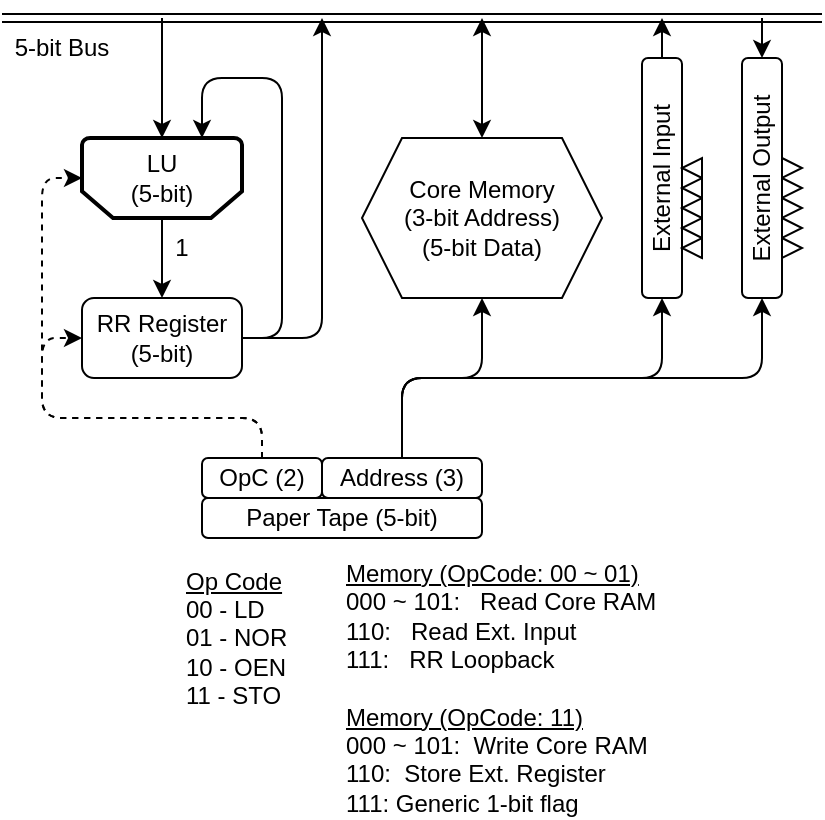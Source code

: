 <mxfile version="24.7.5">
  <diagram id="WnrMuEJYFn2A6ZmgykXn" name="Page-1">
    <mxGraphModel dx="819" dy="482" grid="1" gridSize="10" guides="1" tooltips="1" connect="1" arrows="1" fold="1" page="1" pageScale="1" pageWidth="1654" pageHeight="1169" math="0" shadow="0">
      <root>
        <mxCell id="0" />
        <mxCell id="1" parent="0" />
        <mxCell id="CtDm01CjGlFc-xp2yh45-36" value="Core Memory&lt;br&gt;(3-bit Address)&lt;br&gt;(5-bit Data)" style="shape=hexagon;perimeter=hexagonPerimeter2;whiteSpace=wrap;html=1;fixedSize=1;" parent="1" vertex="1">
          <mxGeometry x="940" y="480" width="120" height="80" as="geometry" />
        </mxCell>
        <mxCell id="CtDm01CjGlFc-xp2yh45-50" value="Paper Tape (5-bit)" style="rounded=1;whiteSpace=wrap;html=1;" parent="1" vertex="1">
          <mxGeometry x="860" y="660" width="140" height="20" as="geometry" />
        </mxCell>
        <mxCell id="CtDm01CjGlFc-xp2yh45-53" value="LU&lt;br&gt;(5-bit)" style="strokeWidth=2;html=1;shape=mxgraph.flowchart.loop_limit;whiteSpace=wrap;flipV=1;" parent="1" vertex="1">
          <mxGeometry x="800" y="480" width="80" height="40" as="geometry" />
        </mxCell>
        <mxCell id="f8ygEt5CiFw0iKFOxKiN-1" value="RR Register&lt;br&gt;(5-bit)" style="rounded=1;whiteSpace=wrap;html=1;" parent="1" vertex="1">
          <mxGeometry x="800" y="560" width="80" height="40" as="geometry" />
        </mxCell>
        <mxCell id="f8ygEt5CiFw0iKFOxKiN-2" value="" style="endArrow=classic;html=1;rounded=1;exitX=0.5;exitY=0;exitDx=0;exitDy=0;exitPerimeter=0;entryX=0.5;entryY=0;entryDx=0;entryDy=0;" parent="1" source="CtDm01CjGlFc-xp2yh45-53" target="f8ygEt5CiFw0iKFOxKiN-1" edge="1">
          <mxGeometry width="50" height="50" relative="1" as="geometry">
            <mxPoint x="865" y="450" as="sourcePoint" />
            <mxPoint x="915" y="400" as="targetPoint" />
          </mxGeometry>
        </mxCell>
        <mxCell id="f8ygEt5CiFw0iKFOxKiN-3" value="1" style="text;html=1;strokeColor=none;fillColor=none;align=center;verticalAlign=middle;whiteSpace=wrap;rounded=0;" parent="1" vertex="1">
          <mxGeometry x="820" y="520" width="60" height="30" as="geometry" />
        </mxCell>
        <mxCell id="f8ygEt5CiFw0iKFOxKiN-7" value="" style="endArrow=classic;html=1;rounded=1;exitX=1;exitY=0.5;exitDx=0;exitDy=0;entryX=0.75;entryY=1;entryDx=0;entryDy=0;entryPerimeter=0;" parent="1" source="f8ygEt5CiFw0iKFOxKiN-1" target="CtDm01CjGlFc-xp2yh45-53" edge="1">
          <mxGeometry width="50" height="50" relative="1" as="geometry">
            <mxPoint x="915" y="560" as="sourcePoint" />
            <mxPoint x="855" y="460" as="targetPoint" />
            <Array as="points">
              <mxPoint x="900" y="580" />
              <mxPoint x="900" y="450" />
              <mxPoint x="860" y="450" />
            </Array>
          </mxGeometry>
        </mxCell>
        <mxCell id="f8ygEt5CiFw0iKFOxKiN-16" value="" style="shape=link;html=1;rounded=1;" parent="1" edge="1">
          <mxGeometry width="100" relative="1" as="geometry">
            <mxPoint x="760" y="420" as="sourcePoint" />
            <mxPoint x="1170" y="420" as="targetPoint" />
          </mxGeometry>
        </mxCell>
        <mxCell id="f8ygEt5CiFw0iKFOxKiN-20" value="" style="endArrow=classic;html=1;rounded=1;entryX=0.5;entryY=1;entryDx=0;entryDy=0;entryPerimeter=0;" parent="1" target="CtDm01CjGlFc-xp2yh45-53" edge="1">
          <mxGeometry width="50" height="50" relative="1" as="geometry">
            <mxPoint x="840" y="420" as="sourcePoint" />
            <mxPoint x="1020" y="420" as="targetPoint" />
          </mxGeometry>
        </mxCell>
        <mxCell id="f8ygEt5CiFw0iKFOxKiN-45" value="5-bit Bus" style="text;html=1;strokeColor=none;fillColor=none;align=center;verticalAlign=middle;whiteSpace=wrap;rounded=0;" parent="1" vertex="1">
          <mxGeometry x="760" y="420" width="60" height="30" as="geometry" />
        </mxCell>
        <mxCell id="3NznJ-zv1RJbREVr_r1Y-3" value="" style="endArrow=classic;html=1;rounded=1;exitX=1;exitY=0.5;exitDx=0;exitDy=0;" parent="1" source="f8ygEt5CiFw0iKFOxKiN-1" edge="1">
          <mxGeometry width="50" height="50" relative="1" as="geometry">
            <mxPoint x="810" y="440" as="sourcePoint" />
            <mxPoint x="920" y="420" as="targetPoint" />
            <Array as="points">
              <mxPoint x="920" y="580" />
            </Array>
          </mxGeometry>
        </mxCell>
        <mxCell id="qPVORAUzFXD_HGblGiEd-2" value="" style="endArrow=classic;startArrow=classic;html=1;rounded=0;entryX=0.5;entryY=0;entryDx=0;entryDy=0;" parent="1" target="CtDm01CjGlFc-xp2yh45-36" edge="1">
          <mxGeometry width="50" height="50" relative="1" as="geometry">
            <mxPoint x="1000" y="420" as="sourcePoint" />
            <mxPoint x="1020" y="430" as="targetPoint" />
          </mxGeometry>
        </mxCell>
        <mxCell id="qPVORAUzFXD_HGblGiEd-4" value="OpC (2)" style="rounded=1;whiteSpace=wrap;html=1;" parent="1" vertex="1">
          <mxGeometry x="860" y="640" width="60" height="20" as="geometry" />
        </mxCell>
        <mxCell id="qPVORAUzFXD_HGblGiEd-5" value="Address (3)" style="rounded=1;whiteSpace=wrap;html=1;" parent="1" vertex="1">
          <mxGeometry x="920" y="640" width="80" height="20" as="geometry" />
        </mxCell>
        <mxCell id="qPVORAUzFXD_HGblGiEd-6" value="" style="endArrow=classic;html=1;rounded=1;exitX=0.5;exitY=0;exitDx=0;exitDy=0;entryX=0.5;entryY=1;entryDx=0;entryDy=0;" parent="1" source="qPVORAUzFXD_HGblGiEd-5" target="CtDm01CjGlFc-xp2yh45-36" edge="1">
          <mxGeometry width="50" height="50" relative="1" as="geometry">
            <mxPoint x="920" y="620" as="sourcePoint" />
            <mxPoint x="970" y="570" as="targetPoint" />
            <Array as="points">
              <mxPoint x="960" y="600" />
              <mxPoint x="1000" y="600" />
            </Array>
          </mxGeometry>
        </mxCell>
        <mxCell id="qPVORAUzFXD_HGblGiEd-7" value="" style="endArrow=classic;html=1;rounded=1;entryX=0;entryY=0.5;entryDx=0;entryDy=0;exitX=0.5;exitY=0;exitDx=0;exitDy=0;dashed=1;" parent="1" source="qPVORAUzFXD_HGblGiEd-4" target="f8ygEt5CiFw0iKFOxKiN-1" edge="1">
          <mxGeometry width="50" height="50" relative="1" as="geometry">
            <mxPoint x="890" y="570" as="sourcePoint" />
            <mxPoint x="940" y="520" as="targetPoint" />
            <Array as="points">
              <mxPoint x="890" y="620" />
              <mxPoint x="780" y="620" />
              <mxPoint x="780" y="580" />
            </Array>
          </mxGeometry>
        </mxCell>
        <mxCell id="qPVORAUzFXD_HGblGiEd-8" value="" style="endArrow=classic;html=1;rounded=1;entryX=0;entryY=0.5;entryDx=0;entryDy=0;entryPerimeter=0;exitX=0.5;exitY=0;exitDx=0;exitDy=0;dashed=1;" parent="1" source="qPVORAUzFXD_HGblGiEd-4" target="CtDm01CjGlFc-xp2yh45-53" edge="1">
          <mxGeometry width="50" height="50" relative="1" as="geometry">
            <mxPoint x="890" y="570" as="sourcePoint" />
            <mxPoint x="940" y="520" as="targetPoint" />
            <Array as="points">
              <mxPoint x="890" y="620" />
              <mxPoint x="780" y="620" />
              <mxPoint x="780" y="500" />
            </Array>
          </mxGeometry>
        </mxCell>
        <mxCell id="qPVORAUzFXD_HGblGiEd-9" value="External Input" style="rounded=1;whiteSpace=wrap;html=1;rotation=-90;" parent="1" vertex="1">
          <mxGeometry x="1030" y="490" width="120" height="20" as="geometry" />
        </mxCell>
        <mxCell id="qPVORAUzFXD_HGblGiEd-10" value="" style="endArrow=classic;html=1;rounded=1;entryX=0;entryY=0.5;entryDx=0;entryDy=0;exitX=0.5;exitY=0;exitDx=0;exitDy=0;" parent="1" source="qPVORAUzFXD_HGblGiEd-5" target="qPVORAUzFXD_HGblGiEd-9" edge="1">
          <mxGeometry width="50" height="50" relative="1" as="geometry">
            <mxPoint x="970" y="640" as="sourcePoint" />
            <mxPoint x="1020" y="490" as="targetPoint" />
            <Array as="points">
              <mxPoint x="960" y="600" />
              <mxPoint x="1090" y="600" />
            </Array>
          </mxGeometry>
        </mxCell>
        <mxCell id="qPVORAUzFXD_HGblGiEd-11" value="" style="endArrow=classic;html=1;rounded=1;exitX=1;exitY=0.5;exitDx=0;exitDy=0;" parent="1" source="qPVORAUzFXD_HGblGiEd-9" edge="1">
          <mxGeometry width="50" height="50" relative="1" as="geometry">
            <mxPoint x="970" y="540" as="sourcePoint" />
            <mxPoint x="1090" y="420" as="targetPoint" />
          </mxGeometry>
        </mxCell>
        <mxCell id="qPVORAUzFXD_HGblGiEd-16" value="" style="triangle;whiteSpace=wrap;html=1;rotation=-180;" parent="1" vertex="1">
          <mxGeometry x="1100" y="500.0" width="10" height="10" as="geometry" />
        </mxCell>
        <mxCell id="qPVORAUzFXD_HGblGiEd-17" value="" style="triangle;whiteSpace=wrap;html=1;rotation=-180;" parent="1" vertex="1">
          <mxGeometry x="1100" y="510" width="10" height="10" as="geometry" />
        </mxCell>
        <mxCell id="qPVORAUzFXD_HGblGiEd-18" value="" style="triangle;whiteSpace=wrap;html=1;rotation=-180;" parent="1" vertex="1">
          <mxGeometry x="1100" y="520" width="10" height="10" as="geometry" />
        </mxCell>
        <mxCell id="qPVORAUzFXD_HGblGiEd-31" value="" style="endArrow=classic;html=1;rounded=1;entryX=0;entryY=0.5;entryDx=0;entryDy=0;exitX=0.5;exitY=0;exitDx=0;exitDy=0;" parent="1" source="qPVORAUzFXD_HGblGiEd-5" target="V7vz-dn10kzdS8O13Vms-3" edge="1">
          <mxGeometry width="50" height="50" relative="1" as="geometry">
            <mxPoint x="1070" y="550" as="sourcePoint" />
            <mxPoint x="1139.42" y="566.005" as="targetPoint" />
            <Array as="points">
              <mxPoint x="960" y="600" />
              <mxPoint x="1140" y="600" />
            </Array>
          </mxGeometry>
        </mxCell>
        <mxCell id="qPVORAUzFXD_HGblGiEd-32" value="" style="endArrow=classic;html=1;rounded=1;entryX=1;entryY=0.5;entryDx=0;entryDy=0;" parent="1" target="V7vz-dn10kzdS8O13Vms-3" edge="1">
          <mxGeometry width="50" height="50" relative="1" as="geometry">
            <mxPoint x="1140" y="420" as="sourcePoint" />
            <mxPoint x="1139.42" y="438.505" as="targetPoint" />
          </mxGeometry>
        </mxCell>
        <mxCell id="qPVORAUzFXD_HGblGiEd-33" value="&lt;u&gt;Op Code&lt;/u&gt;&lt;br&gt;00 - LD&lt;br&gt;01 - NOR&lt;br&gt;10 - OEN&lt;br&gt;&lt;div style=&quot;&quot;&gt;&lt;span style=&quot;background-color: initial;&quot;&gt;11 - STO&lt;/span&gt;&lt;/div&gt;" style="text;html=1;strokeColor=none;fillColor=none;align=left;verticalAlign=middle;whiteSpace=wrap;rounded=0;" parent="1" vertex="1">
          <mxGeometry x="850" y="690" width="70" height="80" as="geometry" />
        </mxCell>
        <mxCell id="qPVORAUzFXD_HGblGiEd-34" value="&lt;u&gt;Memory (OpCode: 00 ~ 01)&lt;/u&gt;&lt;br&gt;000 ~ 101:&amp;nbsp; &amp;nbsp;Read Core RAM&lt;br&gt;110:&amp;nbsp;&amp;nbsp;&lt;span style=&quot;&quot;&gt;&#x9;&lt;/span&gt;Read Ext. Input&lt;br&gt;111:&amp;nbsp; &amp;nbsp;RR Loopback&lt;div&gt;&lt;br&gt;&lt;/div&gt;&lt;div&gt;&lt;u&gt;Memory (OpCode: 11)&lt;/u&gt;&lt;br&gt;000 ~ 101:&amp;nbsp;&lt;span style=&quot;&quot;&gt;&#x9;&lt;/span&gt;Write Core RAM&lt;br&gt;110:&amp;nbsp;&lt;span style=&quot;&quot;&gt;&#x9;&lt;/span&gt;Store Ext. Register&lt;/div&gt;&lt;div&gt;111: Generic 1-bit flag&lt;/div&gt;" style="text;html=1;strokeColor=none;fillColor=none;align=left;verticalAlign=middle;whiteSpace=wrap;rounded=0;" parent="1" vertex="1">
          <mxGeometry x="930" y="690" width="170" height="130" as="geometry" />
        </mxCell>
        <mxCell id="V7vz-dn10kzdS8O13Vms-1" value="" style="triangle;whiteSpace=wrap;html=1;rotation=-180;" parent="1" vertex="1">
          <mxGeometry x="1100" y="530" width="10" height="10" as="geometry" />
        </mxCell>
        <mxCell id="V7vz-dn10kzdS8O13Vms-3" value="External Output" style="rounded=1;whiteSpace=wrap;html=1;rotation=-90;" parent="1" vertex="1">
          <mxGeometry x="1080" y="490" width="120" height="20" as="geometry" />
        </mxCell>
        <mxCell id="V7vz-dn10kzdS8O13Vms-12" value="" style="group;rotation=-180;" parent="1" vertex="1" connectable="0">
          <mxGeometry x="1150" y="460.0" width="10" height="80.0" as="geometry" />
        </mxCell>
        <mxCell id="V7vz-dn10kzdS8O13Vms-4" value="" style="triangle;whiteSpace=wrap;html=1;rotation=-360;" parent="V7vz-dn10kzdS8O13Vms-12" vertex="1">
          <mxGeometry y="70" width="10" height="10" as="geometry" />
        </mxCell>
        <mxCell id="V7vz-dn10kzdS8O13Vms-5" value="" style="triangle;whiteSpace=wrap;html=1;rotation=-360;" parent="V7vz-dn10kzdS8O13Vms-12" vertex="1">
          <mxGeometry y="60" width="10" height="10" as="geometry" />
        </mxCell>
        <mxCell id="V7vz-dn10kzdS8O13Vms-6" value="" style="triangle;whiteSpace=wrap;html=1;rotation=-360;" parent="V7vz-dn10kzdS8O13Vms-12" vertex="1">
          <mxGeometry y="50" width="10" height="10" as="geometry" />
        </mxCell>
        <mxCell id="V7vz-dn10kzdS8O13Vms-7" value="" style="triangle;whiteSpace=wrap;html=1;rotation=-360;" parent="V7vz-dn10kzdS8O13Vms-12" vertex="1">
          <mxGeometry y="40" width="10" height="10" as="geometry" />
        </mxCell>
        <mxCell id="BDsj91Dqy73WjJb3lxmw-3" value="" style="triangle;whiteSpace=wrap;html=1;rotation=-360;" parent="V7vz-dn10kzdS8O13Vms-12" vertex="1">
          <mxGeometry y="30" width="10" height="10" as="geometry" />
        </mxCell>
        <mxCell id="BDsj91Dqy73WjJb3lxmw-2" value="" style="triangle;whiteSpace=wrap;html=1;rotation=-180;" parent="1" vertex="1">
          <mxGeometry x="1100" y="490.0" width="10" height="10" as="geometry" />
        </mxCell>
      </root>
    </mxGraphModel>
  </diagram>
</mxfile>
